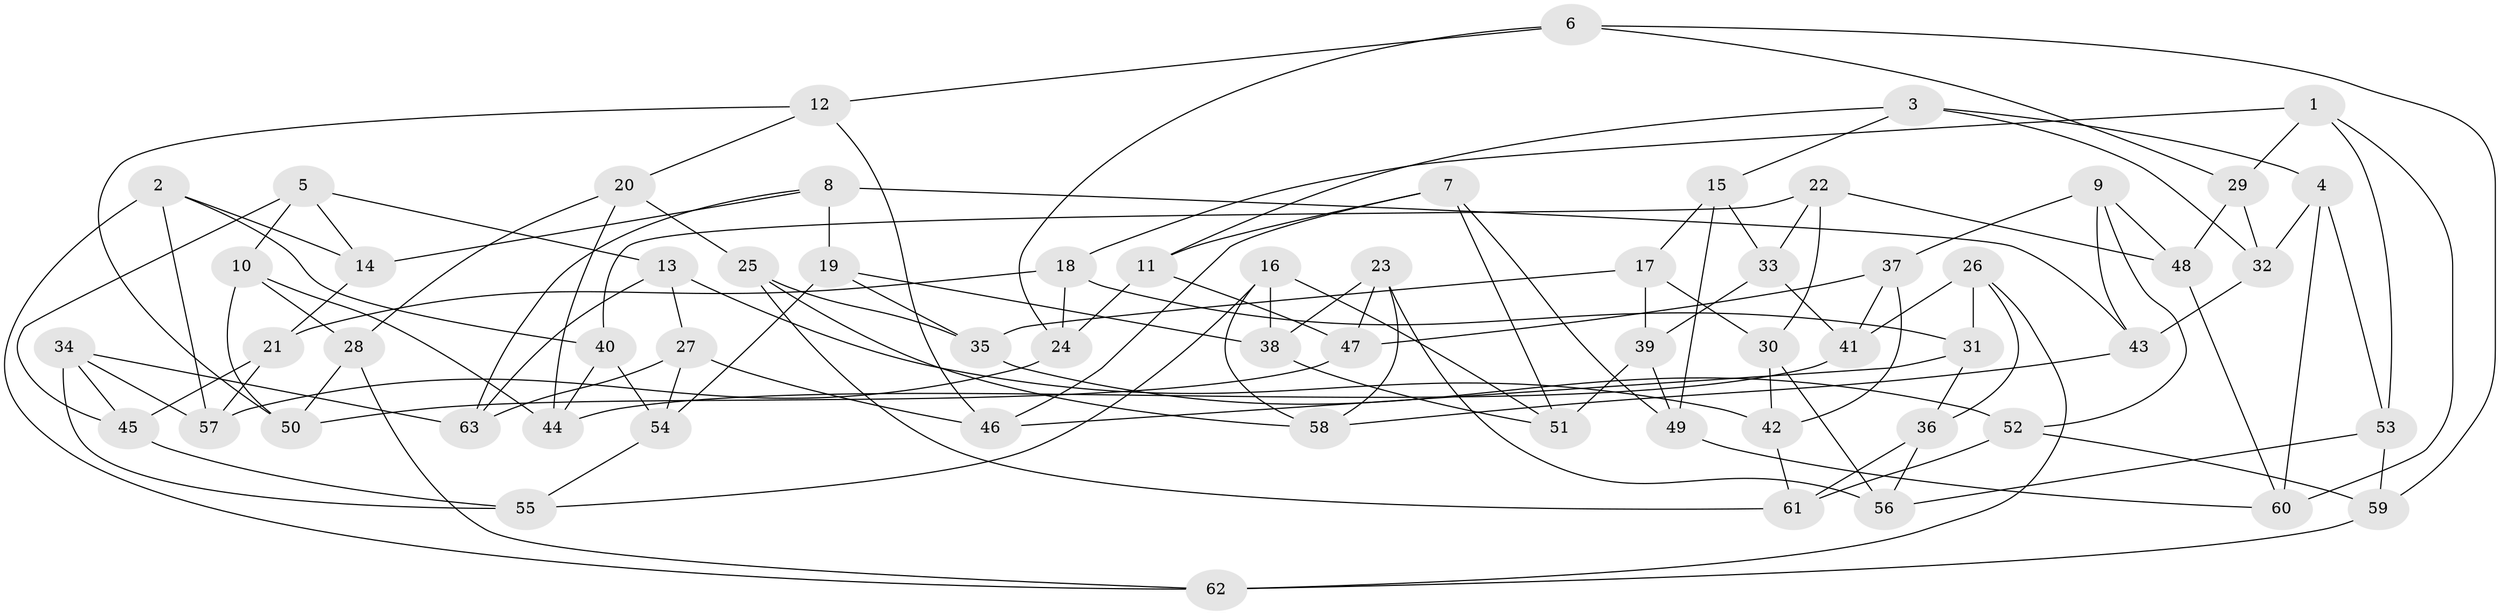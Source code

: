 // coarse degree distribution, {3: 0.1590909090909091, 4: 0.5681818181818182, 5: 0.25, 6: 0.022727272727272728}
// Generated by graph-tools (version 1.1) at 2025/02/03/04/25 22:02:48]
// undirected, 63 vertices, 126 edges
graph export_dot {
graph [start="1"]
  node [color=gray90,style=filled];
  1;
  2;
  3;
  4;
  5;
  6;
  7;
  8;
  9;
  10;
  11;
  12;
  13;
  14;
  15;
  16;
  17;
  18;
  19;
  20;
  21;
  22;
  23;
  24;
  25;
  26;
  27;
  28;
  29;
  30;
  31;
  32;
  33;
  34;
  35;
  36;
  37;
  38;
  39;
  40;
  41;
  42;
  43;
  44;
  45;
  46;
  47;
  48;
  49;
  50;
  51;
  52;
  53;
  54;
  55;
  56;
  57;
  58;
  59;
  60;
  61;
  62;
  63;
  1 -- 53;
  1 -- 18;
  1 -- 29;
  1 -- 60;
  2 -- 62;
  2 -- 57;
  2 -- 40;
  2 -- 14;
  3 -- 32;
  3 -- 4;
  3 -- 11;
  3 -- 15;
  4 -- 32;
  4 -- 53;
  4 -- 60;
  5 -- 10;
  5 -- 13;
  5 -- 14;
  5 -- 45;
  6 -- 12;
  6 -- 29;
  6 -- 59;
  6 -- 24;
  7 -- 49;
  7 -- 46;
  7 -- 11;
  7 -- 51;
  8 -- 14;
  8 -- 43;
  8 -- 63;
  8 -- 19;
  9 -- 48;
  9 -- 43;
  9 -- 52;
  9 -- 37;
  10 -- 28;
  10 -- 44;
  10 -- 50;
  11 -- 24;
  11 -- 47;
  12 -- 50;
  12 -- 46;
  12 -- 20;
  13 -- 63;
  13 -- 27;
  13 -- 42;
  14 -- 21;
  15 -- 49;
  15 -- 17;
  15 -- 33;
  16 -- 55;
  16 -- 38;
  16 -- 58;
  16 -- 51;
  17 -- 30;
  17 -- 39;
  17 -- 35;
  18 -- 24;
  18 -- 21;
  18 -- 31;
  19 -- 38;
  19 -- 54;
  19 -- 35;
  20 -- 28;
  20 -- 44;
  20 -- 25;
  21 -- 45;
  21 -- 57;
  22 -- 33;
  22 -- 30;
  22 -- 40;
  22 -- 48;
  23 -- 56;
  23 -- 58;
  23 -- 47;
  23 -- 38;
  24 -- 57;
  25 -- 58;
  25 -- 35;
  25 -- 61;
  26 -- 41;
  26 -- 36;
  26 -- 62;
  26 -- 31;
  27 -- 63;
  27 -- 54;
  27 -- 46;
  28 -- 50;
  28 -- 62;
  29 -- 32;
  29 -- 48;
  30 -- 56;
  30 -- 42;
  31 -- 46;
  31 -- 36;
  32 -- 43;
  33 -- 39;
  33 -- 41;
  34 -- 45;
  34 -- 55;
  34 -- 57;
  34 -- 63;
  35 -- 52;
  36 -- 56;
  36 -- 61;
  37 -- 42;
  37 -- 41;
  37 -- 47;
  38 -- 51;
  39 -- 49;
  39 -- 51;
  40 -- 44;
  40 -- 54;
  41 -- 44;
  42 -- 61;
  43 -- 58;
  45 -- 55;
  47 -- 50;
  48 -- 60;
  49 -- 60;
  52 -- 59;
  52 -- 61;
  53 -- 59;
  53 -- 56;
  54 -- 55;
  59 -- 62;
}
